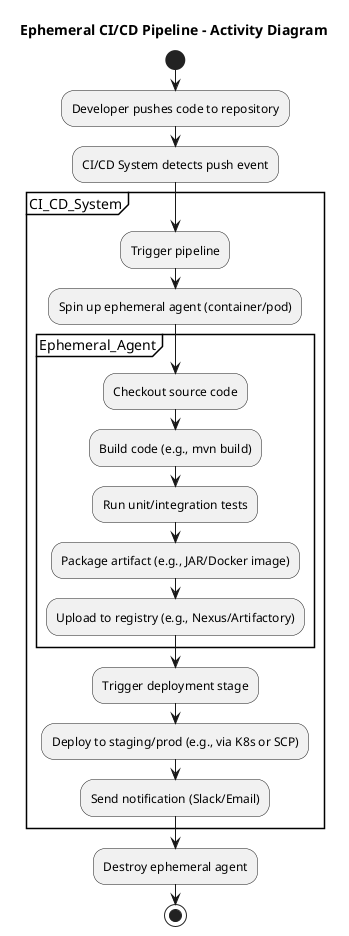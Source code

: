 @startuml
title Ephemeral CI/CD Pipeline - Activity Diagram

start

:Developer pushes code to repository;
:CI/CD System detects push event;

partition CI_CD_System {
    :Trigger pipeline;
    :Spin up ephemeral agent (container/pod);
    
    partition Ephemeral_Agent {
        :Checkout source code;
        :Build code (e.g., mvn build);
        :Run unit/integration tests;
        :Package artifact (e.g., JAR/Docker image);
        :Upload to registry (e.g., Nexus/Artifactory);
    }

    :Trigger deployment stage;
    :Deploy to staging/prod (e.g., via K8s or SCP);
    :Send notification (Slack/Email);
}

:Destroy ephemeral agent;
stop

@enduml
